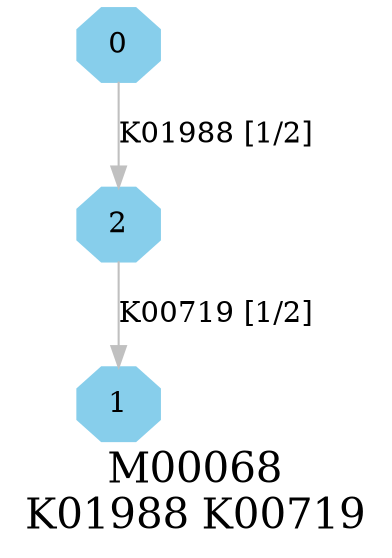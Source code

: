 digraph G {
graph [label="M00068
K01988 K00719",fontsize=20];
node [shape=box,style=filled];
edge [len=3,color=grey];
{node [width=.3,height=.3,shape=octagon,style=filled,color=skyblue] 0 1 2 }
0 -> 2 [label="K01988 [1/2]"];
2 -> 1 [label="K00719 [1/2]"];
}